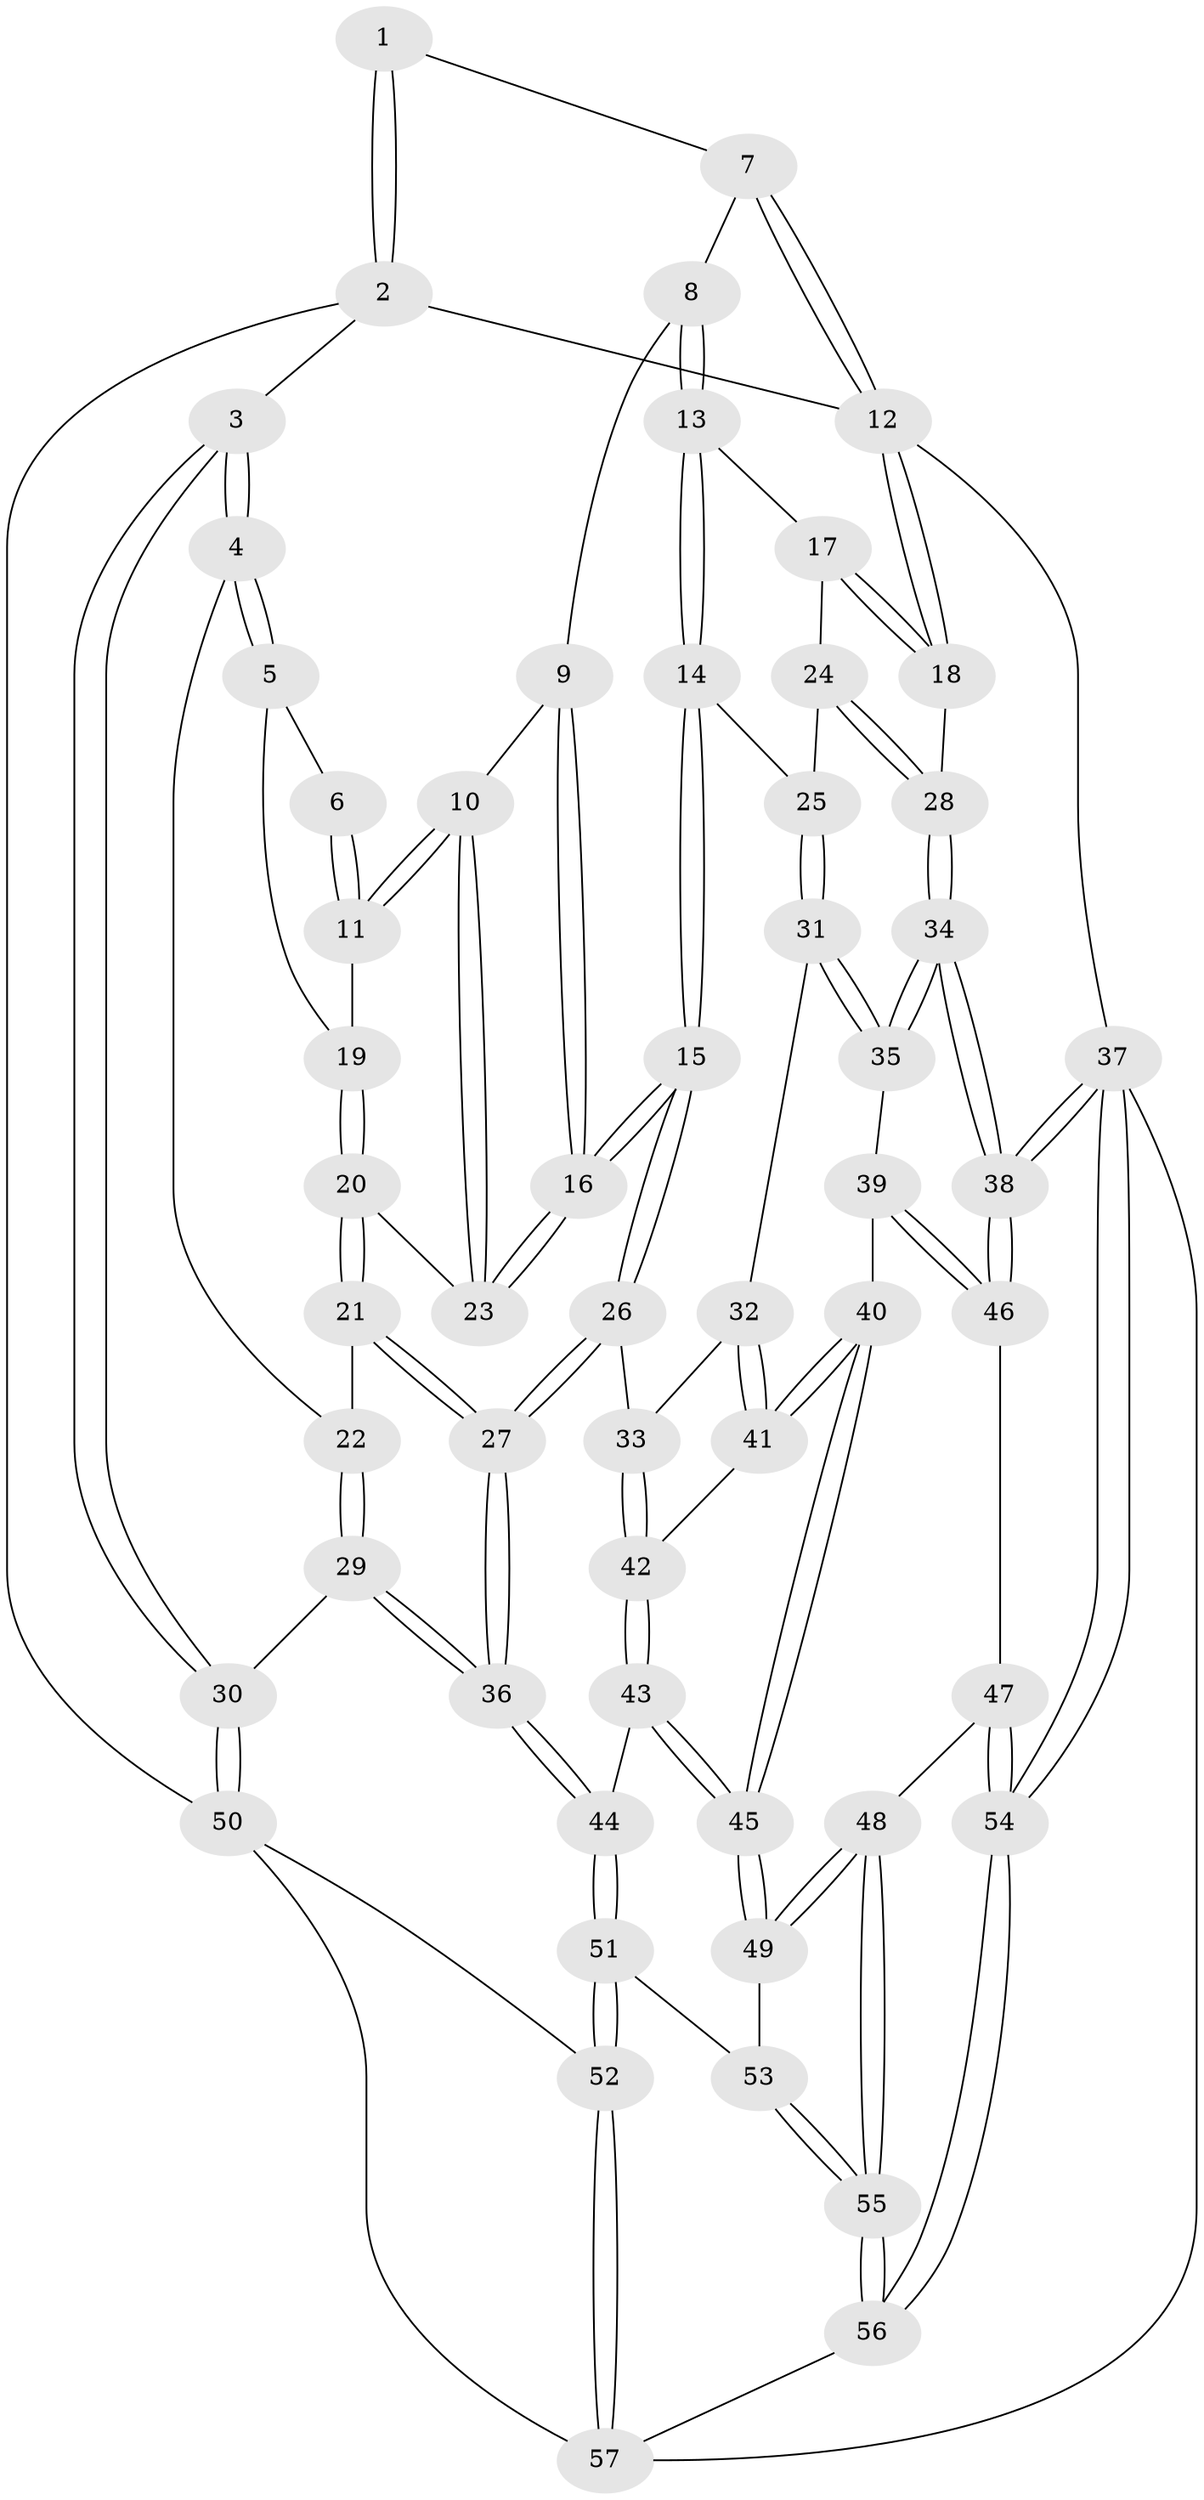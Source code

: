 // coarse degree distribution, {4: 0.45454545454545453, 5: 0.24242424242424243, 6: 0.06060606060606061, 2: 0.030303030303030304, 8: 0.030303030303030304, 3: 0.18181818181818182}
// Generated by graph-tools (version 1.1) at 2025/52/02/27/25 19:52:44]
// undirected, 57 vertices, 139 edges
graph export_dot {
graph [start="1"]
  node [color=gray90,style=filled];
  1 [pos="+0.41665554390805104+0"];
  2 [pos="+0+0"];
  3 [pos="+0+0.08803770059644929"];
  4 [pos="+0+0.11040980728194388"];
  5 [pos="+0.13286955842171375+0.09736382412746851"];
  6 [pos="+0.38259816035090394+0"];
  7 [pos="+0.6509550266546427+0"];
  8 [pos="+0.667392761500643+0.019657395271555834"];
  9 [pos="+0.6414884125685651+0.05133993485682365"];
  10 [pos="+0.4082592449521734+0.14108131506242072"];
  11 [pos="+0.36717296554346524+0.08758517195865129"];
  12 [pos="+1+0"];
  13 [pos="+0.7117455376737949+0.0875354824483404"];
  14 [pos="+0.619850728074013+0.32890356572108886"];
  15 [pos="+0.49411211393600185+0.3340428577977723"];
  16 [pos="+0.4896055402970387+0.29126673686940074"];
  17 [pos="+0.7742556472990793+0.14689193993504365"];
  18 [pos="+1+0.10543039221149154"];
  19 [pos="+0.27596719643040024+0.14649963514637154"];
  20 [pos="+0.2652093162845768+0.20659952613204147"];
  21 [pos="+0.21640809831073243+0.34599801421372867"];
  22 [pos="+0.12056913588244728+0.3247365752394356"];
  23 [pos="+0.4675672924639456+0.2557862299607558"];
  24 [pos="+0.7812161368491802+0.3180896953102784"];
  25 [pos="+0.7483560041117245+0.3560639730237147"];
  26 [pos="+0.44262759768254967+0.4074721836230321"];
  27 [pos="+0.3575933547366736+0.45731368591975174"];
  28 [pos="+1+0.2598108508447678"];
  29 [pos="+0.051010673263628334+0.5084868569685873"];
  30 [pos="+0+0.6019961394164384"];
  31 [pos="+0.7700701950938463+0.43849664284713163"];
  32 [pos="+0.7153778491917646+0.503652055014589"];
  33 [pos="+0.540145188481255+0.48306669790410145"];
  34 [pos="+1+0.5639097187807228"];
  35 [pos="+0.9017658211223318+0.5231028517247832"];
  36 [pos="+0.3070716028474114+0.6441348260941233"];
  37 [pos="+1+1"];
  38 [pos="+1+0.7319377689386993"];
  39 [pos="+0.7635481175188786+0.6409831521858905"];
  40 [pos="+0.7309854881942374+0.6363127824828425"];
  41 [pos="+0.698936823390763+0.5807916442707252"];
  42 [pos="+0.6035723291620806+0.5908847595295103"];
  43 [pos="+0.5902992695024463+0.620924703731821"];
  44 [pos="+0.3070702886364163+0.6647697450189185"];
  45 [pos="+0.6304268935694836+0.7733323135957433"];
  46 [pos="+0.8826727231723964+0.7767278397913563"];
  47 [pos="+0.7670229527217299+0.8513244266065826"];
  48 [pos="+0.6877069707996507+0.867856407584653"];
  49 [pos="+0.626134197744714+0.7897347635389569"];
  50 [pos="+0+0.7128008436571388"];
  51 [pos="+0.2944439777902512+0.7470275331848109"];
  52 [pos="+0.24323078138495577+0.7950694481435399"];
  53 [pos="+0.3264063277935875+0.7587952371017525"];
  54 [pos="+1+1"];
  55 [pos="+0.6208069616856132+1"];
  56 [pos="+0.6200104983306671+1"];
  57 [pos="+0.1864936884389612+1"];
  1 -- 2;
  1 -- 2;
  1 -- 7;
  2 -- 3;
  2 -- 12;
  2 -- 50;
  3 -- 4;
  3 -- 4;
  3 -- 30;
  3 -- 30;
  4 -- 5;
  4 -- 5;
  4 -- 22;
  5 -- 6;
  5 -- 19;
  6 -- 11;
  6 -- 11;
  7 -- 8;
  7 -- 12;
  7 -- 12;
  8 -- 9;
  8 -- 13;
  8 -- 13;
  9 -- 10;
  9 -- 16;
  9 -- 16;
  10 -- 11;
  10 -- 11;
  10 -- 23;
  10 -- 23;
  11 -- 19;
  12 -- 18;
  12 -- 18;
  12 -- 37;
  13 -- 14;
  13 -- 14;
  13 -- 17;
  14 -- 15;
  14 -- 15;
  14 -- 25;
  15 -- 16;
  15 -- 16;
  15 -- 26;
  15 -- 26;
  16 -- 23;
  16 -- 23;
  17 -- 18;
  17 -- 18;
  17 -- 24;
  18 -- 28;
  19 -- 20;
  19 -- 20;
  20 -- 21;
  20 -- 21;
  20 -- 23;
  21 -- 22;
  21 -- 27;
  21 -- 27;
  22 -- 29;
  22 -- 29;
  24 -- 25;
  24 -- 28;
  24 -- 28;
  25 -- 31;
  25 -- 31;
  26 -- 27;
  26 -- 27;
  26 -- 33;
  27 -- 36;
  27 -- 36;
  28 -- 34;
  28 -- 34;
  29 -- 30;
  29 -- 36;
  29 -- 36;
  30 -- 50;
  30 -- 50;
  31 -- 32;
  31 -- 35;
  31 -- 35;
  32 -- 33;
  32 -- 41;
  32 -- 41;
  33 -- 42;
  33 -- 42;
  34 -- 35;
  34 -- 35;
  34 -- 38;
  34 -- 38;
  35 -- 39;
  36 -- 44;
  36 -- 44;
  37 -- 38;
  37 -- 38;
  37 -- 54;
  37 -- 54;
  37 -- 57;
  38 -- 46;
  38 -- 46;
  39 -- 40;
  39 -- 46;
  39 -- 46;
  40 -- 41;
  40 -- 41;
  40 -- 45;
  40 -- 45;
  41 -- 42;
  42 -- 43;
  42 -- 43;
  43 -- 44;
  43 -- 45;
  43 -- 45;
  44 -- 51;
  44 -- 51;
  45 -- 49;
  45 -- 49;
  46 -- 47;
  47 -- 48;
  47 -- 54;
  47 -- 54;
  48 -- 49;
  48 -- 49;
  48 -- 55;
  48 -- 55;
  49 -- 53;
  50 -- 52;
  50 -- 57;
  51 -- 52;
  51 -- 52;
  51 -- 53;
  52 -- 57;
  52 -- 57;
  53 -- 55;
  53 -- 55;
  54 -- 56;
  54 -- 56;
  55 -- 56;
  55 -- 56;
  56 -- 57;
}
